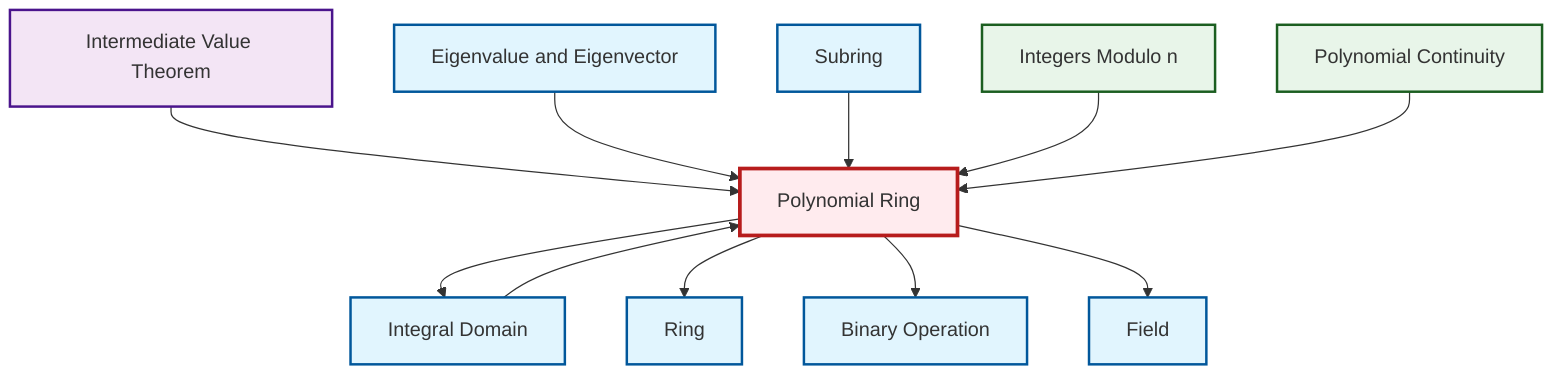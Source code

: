 graph TD
    classDef definition fill:#e1f5fe,stroke:#01579b,stroke-width:2px
    classDef theorem fill:#f3e5f5,stroke:#4a148c,stroke-width:2px
    classDef axiom fill:#fff3e0,stroke:#e65100,stroke-width:2px
    classDef example fill:#e8f5e9,stroke:#1b5e20,stroke-width:2px
    classDef current fill:#ffebee,stroke:#b71c1c,stroke-width:3px
    def-subring["Subring"]:::definition
    def-ring["Ring"]:::definition
    def-field["Field"]:::definition
    def-polynomial-ring["Polynomial Ring"]:::definition
    def-binary-operation["Binary Operation"]:::definition
    ex-polynomial-continuity["Polynomial Continuity"]:::example
    ex-quotient-integers-mod-n["Integers Modulo n"]:::example
    def-eigenvalue-eigenvector["Eigenvalue and Eigenvector"]:::definition
    thm-intermediate-value["Intermediate Value Theorem"]:::theorem
    def-integral-domain["Integral Domain"]:::definition
    def-polynomial-ring --> def-integral-domain
    def-integral-domain --> def-polynomial-ring
    def-polynomial-ring --> def-ring
    thm-intermediate-value --> def-polynomial-ring
    def-eigenvalue-eigenvector --> def-polynomial-ring
    def-polynomial-ring --> def-binary-operation
    def-subring --> def-polynomial-ring
    ex-quotient-integers-mod-n --> def-polynomial-ring
    def-polynomial-ring --> def-field
    ex-polynomial-continuity --> def-polynomial-ring
    class def-polynomial-ring current